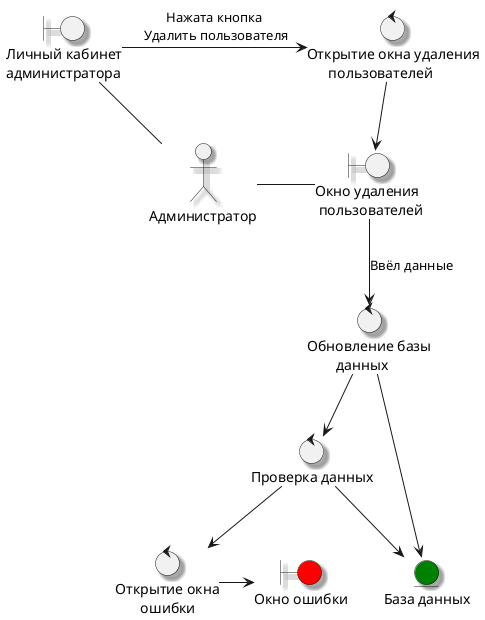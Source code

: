 @startuml
skinparam Shadowing true
actor "Администратор" as admin
boundary "Личный кабинет\nадминистратора" as mainMenuAd
boundary "Окно удаления\n пользователей" as removeUserWindow 

control "Открытие окна удаления\n      пользователей" as removeUserWindowControl
control "Открытие окна\n       ошибки" as displayerror
control "Обновление базы\n        данных" as writeToDatabase
control "Проверка данных" as pro
entity "База данных" as fs #Green
boundary "Окно ошибки" as errorWindow #Red


admin -u- mainMenuAd
admin -r- removeUserWindow
mainMenuAd -r-> removeUserWindowControl :Нажата кнопка\n Удалить пользователя
removeUserWindowControl --> removeUserWindow 
removeUserWindow --> writeToDatabase :Ввёл данные
writeToDatabase --> pro
pro --> displayerror
displayerror-> errorWindow
pro --> fs
writeToDatabase --> fs

@enduml